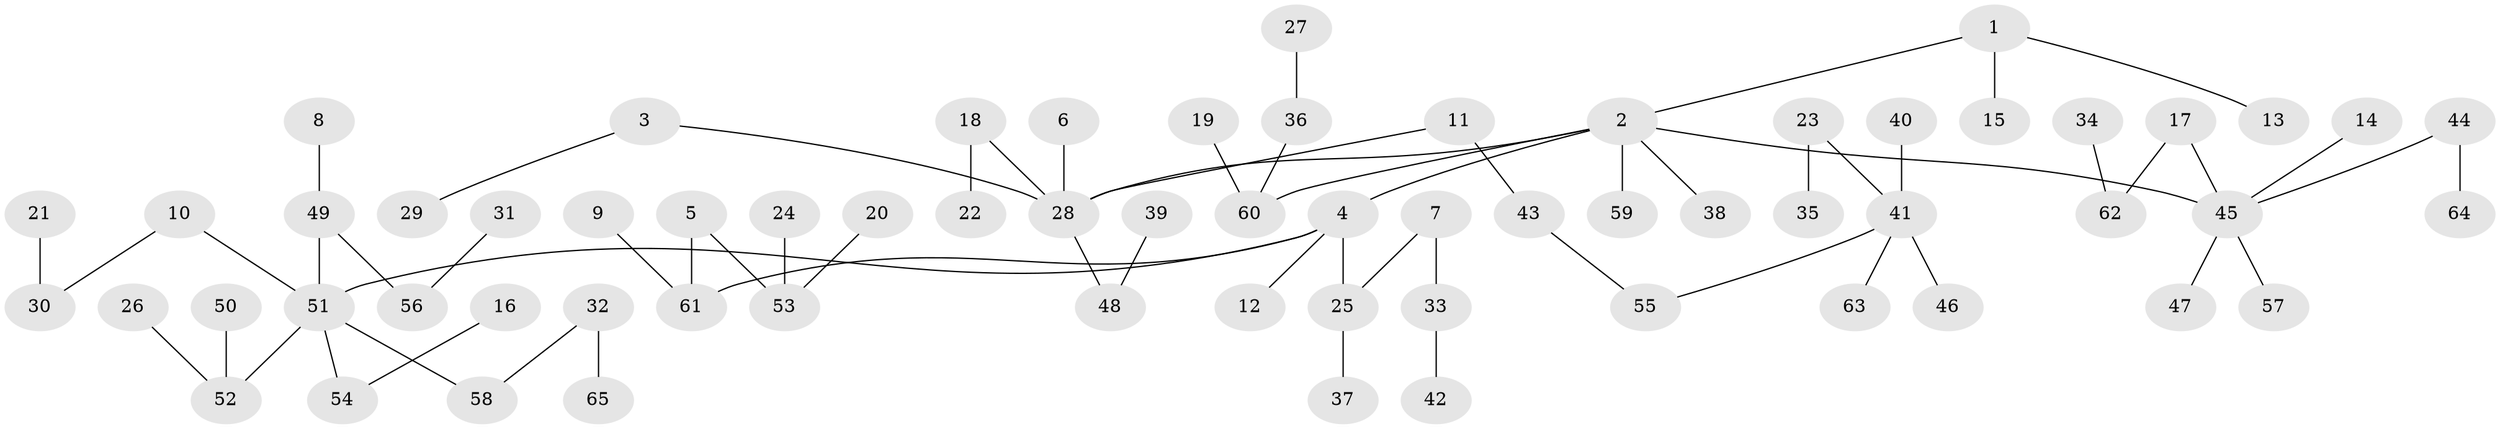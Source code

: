 // original degree distribution, {3: 0.11627906976744186, 6: 0.015503875968992248, 7: 0.007751937984496124, 2: 0.29457364341085274, 5: 0.05426356589147287, 4: 0.03875968992248062, 1: 0.4728682170542636}
// Generated by graph-tools (version 1.1) at 2025/50/03/09/25 03:50:16]
// undirected, 65 vertices, 64 edges
graph export_dot {
graph [start="1"]
  node [color=gray90,style=filled];
  1;
  2;
  3;
  4;
  5;
  6;
  7;
  8;
  9;
  10;
  11;
  12;
  13;
  14;
  15;
  16;
  17;
  18;
  19;
  20;
  21;
  22;
  23;
  24;
  25;
  26;
  27;
  28;
  29;
  30;
  31;
  32;
  33;
  34;
  35;
  36;
  37;
  38;
  39;
  40;
  41;
  42;
  43;
  44;
  45;
  46;
  47;
  48;
  49;
  50;
  51;
  52;
  53;
  54;
  55;
  56;
  57;
  58;
  59;
  60;
  61;
  62;
  63;
  64;
  65;
  1 -- 2 [weight=1.0];
  1 -- 13 [weight=1.0];
  1 -- 15 [weight=1.0];
  2 -- 4 [weight=1.0];
  2 -- 28 [weight=1.0];
  2 -- 38 [weight=1.0];
  2 -- 45 [weight=1.0];
  2 -- 59 [weight=1.0];
  2 -- 60 [weight=1.0];
  3 -- 28 [weight=1.0];
  3 -- 29 [weight=1.0];
  4 -- 12 [weight=1.0];
  4 -- 25 [weight=1.0];
  4 -- 51 [weight=1.0];
  4 -- 61 [weight=1.0];
  5 -- 53 [weight=1.0];
  5 -- 61 [weight=1.0];
  6 -- 28 [weight=1.0];
  7 -- 25 [weight=1.0];
  7 -- 33 [weight=1.0];
  8 -- 49 [weight=1.0];
  9 -- 61 [weight=1.0];
  10 -- 30 [weight=1.0];
  10 -- 51 [weight=1.0];
  11 -- 28 [weight=1.0];
  11 -- 43 [weight=1.0];
  14 -- 45 [weight=1.0];
  16 -- 54 [weight=1.0];
  17 -- 45 [weight=1.0];
  17 -- 62 [weight=1.0];
  18 -- 22 [weight=1.0];
  18 -- 28 [weight=1.0];
  19 -- 60 [weight=1.0];
  20 -- 53 [weight=1.0];
  21 -- 30 [weight=1.0];
  23 -- 35 [weight=1.0];
  23 -- 41 [weight=1.0];
  24 -- 53 [weight=1.0];
  25 -- 37 [weight=1.0];
  26 -- 52 [weight=1.0];
  27 -- 36 [weight=1.0];
  28 -- 48 [weight=1.0];
  31 -- 56 [weight=1.0];
  32 -- 58 [weight=1.0];
  32 -- 65 [weight=1.0];
  33 -- 42 [weight=1.0];
  34 -- 62 [weight=1.0];
  36 -- 60 [weight=1.0];
  39 -- 48 [weight=1.0];
  40 -- 41 [weight=1.0];
  41 -- 46 [weight=1.0];
  41 -- 55 [weight=1.0];
  41 -- 63 [weight=1.0];
  43 -- 55 [weight=1.0];
  44 -- 45 [weight=1.0];
  44 -- 64 [weight=1.0];
  45 -- 47 [weight=1.0];
  45 -- 57 [weight=1.0];
  49 -- 51 [weight=1.0];
  49 -- 56 [weight=1.0];
  50 -- 52 [weight=1.0];
  51 -- 52 [weight=1.0];
  51 -- 54 [weight=1.0];
  51 -- 58 [weight=1.0];
}
